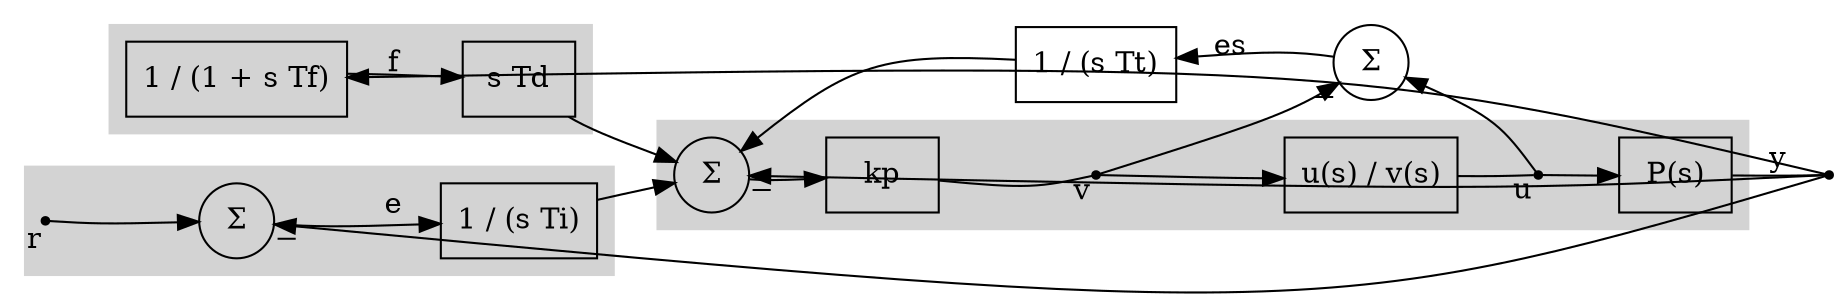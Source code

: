 digraph g {

    rankdir=LR;
    style=filled;     // DEBUG
    color=lightgrey;  // DEBUG
    splines=curved;

    subgraph cluster_0 {
        r        [shape=point,  xlabel=<r>];
        sum2     [shape=circle, label=<&#931;>];
        Ii       [shape=box,    label=<1 / (s Ti)>];
    }

    subgraph cluster_1 {
        D        [shape=box,    label=<s Td>];
        filter   [shape=box,    label=<1 / (1 + s Tf)>];
    }

    subgraph cluster_2 {
        sum1     [shape=circle, label=<&#931;>];
        gain     [shape=box,    label=<kp>];
        v        [shape=point];
        actuator [shape=rect,   label=<u(s) / v(s)>];

        u        [shape=point,  label=<u>];
        process  [shape=rect,   label=<P(s)>];
    }

    y        [shape=point];
    It       [shape=box,    label=<1 / (s Tt)>];
    sum3     [shape=circle, label=<&#931;>];

    actuator -> u        [arrowhead=none, headlabel=<u>];
    filter   -> D        [label=<f>];
    gain     -> v        [arrowhead=none, headlabel=<v>];
    u        -> process  [];
    v        -> actuator [];

    D        -> sum1     [];
    sum1     -> It       [dir=back];
    Ii       -> sum1     [];
    sum1     -> gain     [];

    r        -> sum2     [];
    sum2     -> Ii       [label=<e>];

    It       -> sum3     [dir=back, label=<es>];
    sum3     -> u        [dir=back];
    v        -> sum3     [headlabel=<&#8722;>];

    process  -> y        [arrowhead=none, label=<y>, weight=2];
    filter   -> y        [dir=back, sametail="y"];
    sum1     -> y        [dir=back, sametail="y", taillabel=<&#8722;>];
    sum2     -> y        [dir=back, sametail="y", taillabel=<&#8722;>];

}
